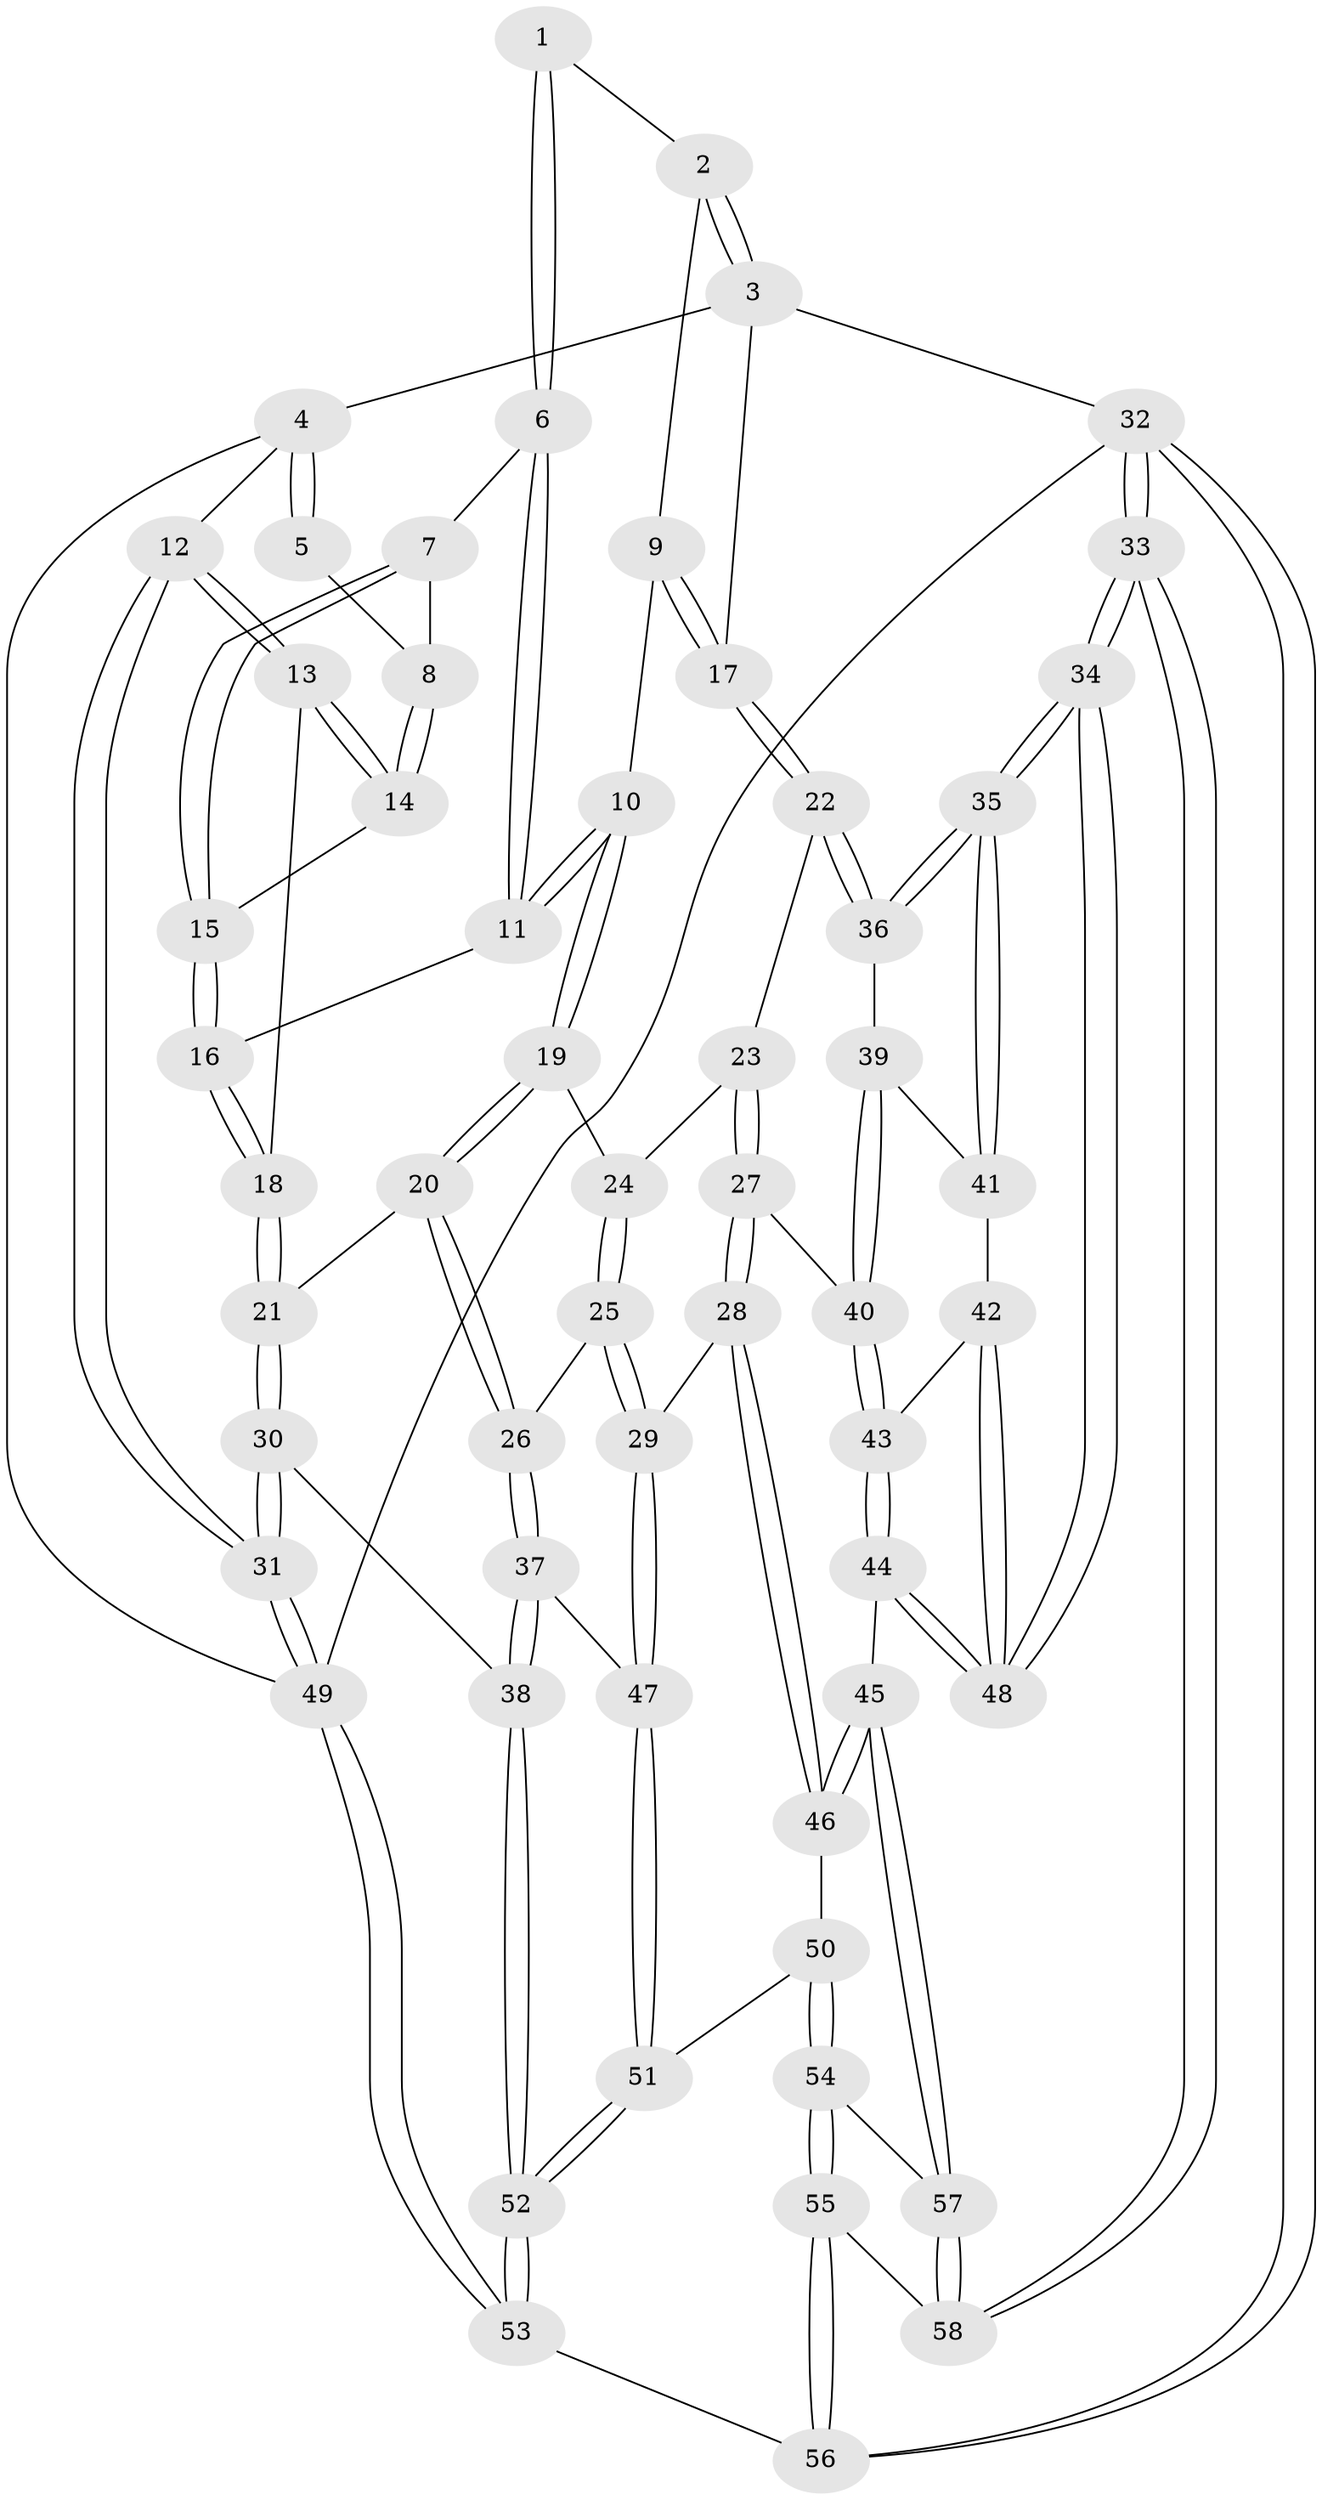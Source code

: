 // Generated by graph-tools (version 1.1) at 2025/27/03/09/25 03:27:13]
// undirected, 58 vertices, 142 edges
graph export_dot {
graph [start="1"]
  node [color=gray90,style=filled];
  1 [pos="+0.21162528714885442+0"];
  2 [pos="+0.4864872890885498+0"];
  3 [pos="+1+0"];
  4 [pos="+0+0"];
  5 [pos="+0.14527177648733183+0"];
  6 [pos="+0.2783375787341855+0.025569021143227663"];
  7 [pos="+0.1451830196706428+0.08921843554207026"];
  8 [pos="+0.1078960545008664+0.045337566125013724"];
  9 [pos="+0.4370079320126853+0.07467898377644394"];
  10 [pos="+0.3796216637256931+0.16880629941330538"];
  11 [pos="+0.32720917844852576+0.14222514192229416"];
  12 [pos="+0+0.18986698402879476"];
  13 [pos="+0+0.19516710815540972"];
  14 [pos="+0.04431057104218593+0.12081725157835121"];
  15 [pos="+0.1436096134861137+0.13494983260237278"];
  16 [pos="+0.20135227997907304+0.19892779370424632"];
  17 [pos="+1+0"];
  18 [pos="+0.1364927075372654+0.2826265934000794"];
  19 [pos="+0.3853165453206425+0.17571991110147292"];
  20 [pos="+0.20007966600939553+0.38443359150954337"];
  21 [pos="+0.16351369720734366+0.36018271259769424"];
  22 [pos="+1+0"];
  23 [pos="+0.483015972161338+0.2388646214028578"];
  24 [pos="+0.4516609697244878+0.23754823384345483"];
  25 [pos="+0.3533281005295828+0.45829208963625784"];
  26 [pos="+0.22215753229376164+0.40598842512644245"];
  27 [pos="+0.6251947752803386+0.4487986781293902"];
  28 [pos="+0.4892319588564086+0.5534506002596935"];
  29 [pos="+0.3804532412649364+0.5272549734725421"];
  30 [pos="+0+0.5720895814828917"];
  31 [pos="+0+0.5691932177407568"];
  32 [pos="+1+1"];
  33 [pos="+1+1"];
  34 [pos="+1+0.7892467530400119"];
  35 [pos="+1+0.5618909793692247"];
  36 [pos="+1+0"];
  37 [pos="+0.1419985125910141+0.5510595211227007"];
  38 [pos="+0+0.591495683817052"];
  39 [pos="+0.8218042970450343+0.32745123496320555"];
  40 [pos="+0.7286211289678406+0.4476863837331339"];
  41 [pos="+0.8923318509641958+0.4997440346396133"];
  42 [pos="+0.8879507368419913+0.5648905605441312"];
  43 [pos="+0.7319788205388043+0.45945217020410806"];
  44 [pos="+0.7350039077868791+0.6861370952319116"];
  45 [pos="+0.6672188358181217+0.7282623141216923"];
  46 [pos="+0.4939439134301018+0.5619555002302191"];
  47 [pos="+0.3035781396403334+0.6296925497829187"];
  48 [pos="+1+0.7439593995012989"];
  49 [pos="+0+1"];
  50 [pos="+0.4638511481111802+0.7756562659427733"];
  51 [pos="+0.2869528900975836+0.6966306509274242"];
  52 [pos="+0.20179077524269806+0.79601245786924"];
  53 [pos="+0.18832127117580216+1"];
  54 [pos="+0.5358434915824182+0.8661877651075387"];
  55 [pos="+0.531800828638223+0.8805306785833612"];
  56 [pos="+0.41531160561638897+1"];
  57 [pos="+0.6536112597249688+0.7583833028365357"];
  58 [pos="+0.8499252661146351+0.9872582931394818"];
  1 -- 2;
  1 -- 6;
  1 -- 6;
  2 -- 3;
  2 -- 3;
  2 -- 9;
  3 -- 4;
  3 -- 17;
  3 -- 32;
  4 -- 5;
  4 -- 5;
  4 -- 12;
  4 -- 49;
  5 -- 8;
  6 -- 7;
  6 -- 11;
  6 -- 11;
  7 -- 8;
  7 -- 15;
  7 -- 15;
  8 -- 14;
  8 -- 14;
  9 -- 10;
  9 -- 17;
  9 -- 17;
  10 -- 11;
  10 -- 11;
  10 -- 19;
  10 -- 19;
  11 -- 16;
  12 -- 13;
  12 -- 13;
  12 -- 31;
  12 -- 31;
  13 -- 14;
  13 -- 14;
  13 -- 18;
  14 -- 15;
  15 -- 16;
  15 -- 16;
  16 -- 18;
  16 -- 18;
  17 -- 22;
  17 -- 22;
  18 -- 21;
  18 -- 21;
  19 -- 20;
  19 -- 20;
  19 -- 24;
  20 -- 21;
  20 -- 26;
  20 -- 26;
  21 -- 30;
  21 -- 30;
  22 -- 23;
  22 -- 36;
  22 -- 36;
  23 -- 24;
  23 -- 27;
  23 -- 27;
  24 -- 25;
  24 -- 25;
  25 -- 26;
  25 -- 29;
  25 -- 29;
  26 -- 37;
  26 -- 37;
  27 -- 28;
  27 -- 28;
  27 -- 40;
  28 -- 29;
  28 -- 46;
  28 -- 46;
  29 -- 47;
  29 -- 47;
  30 -- 31;
  30 -- 31;
  30 -- 38;
  31 -- 49;
  31 -- 49;
  32 -- 33;
  32 -- 33;
  32 -- 56;
  32 -- 56;
  32 -- 49;
  33 -- 34;
  33 -- 34;
  33 -- 58;
  33 -- 58;
  34 -- 35;
  34 -- 35;
  34 -- 48;
  34 -- 48;
  35 -- 36;
  35 -- 36;
  35 -- 41;
  35 -- 41;
  36 -- 39;
  37 -- 38;
  37 -- 38;
  37 -- 47;
  38 -- 52;
  38 -- 52;
  39 -- 40;
  39 -- 40;
  39 -- 41;
  40 -- 43;
  40 -- 43;
  41 -- 42;
  42 -- 43;
  42 -- 48;
  42 -- 48;
  43 -- 44;
  43 -- 44;
  44 -- 45;
  44 -- 48;
  44 -- 48;
  45 -- 46;
  45 -- 46;
  45 -- 57;
  45 -- 57;
  46 -- 50;
  47 -- 51;
  47 -- 51;
  49 -- 53;
  49 -- 53;
  50 -- 51;
  50 -- 54;
  50 -- 54;
  51 -- 52;
  51 -- 52;
  52 -- 53;
  52 -- 53;
  53 -- 56;
  54 -- 55;
  54 -- 55;
  54 -- 57;
  55 -- 56;
  55 -- 56;
  55 -- 58;
  57 -- 58;
  57 -- 58;
}
